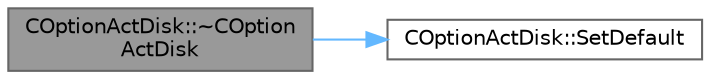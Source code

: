 digraph "COptionActDisk::~COptionActDisk"
{
 // LATEX_PDF_SIZE
  bgcolor="transparent";
  edge [fontname=Helvetica,fontsize=10,labelfontname=Helvetica,labelfontsize=10];
  node [fontname=Helvetica,fontsize=10,shape=box,height=0.2,width=0.4];
  rankdir="LR";
  Node1 [id="Node000001",label="COptionActDisk::~COption\lActDisk",height=0.2,width=0.4,color="gray40", fillcolor="grey60", style="filled", fontcolor="black",tooltip=" "];
  Node1 -> Node2 [id="edge1_Node000001_Node000002",color="steelblue1",style="solid",tooltip=" "];
  Node2 [id="Node000002",label="COptionActDisk::SetDefault",height=0.2,width=0.4,color="grey40", fillcolor="white", style="filled",URL="$classCOptionActDisk.html#a53544a89ce8784094e7b7f96101c9ee0",tooltip=" "];
}
